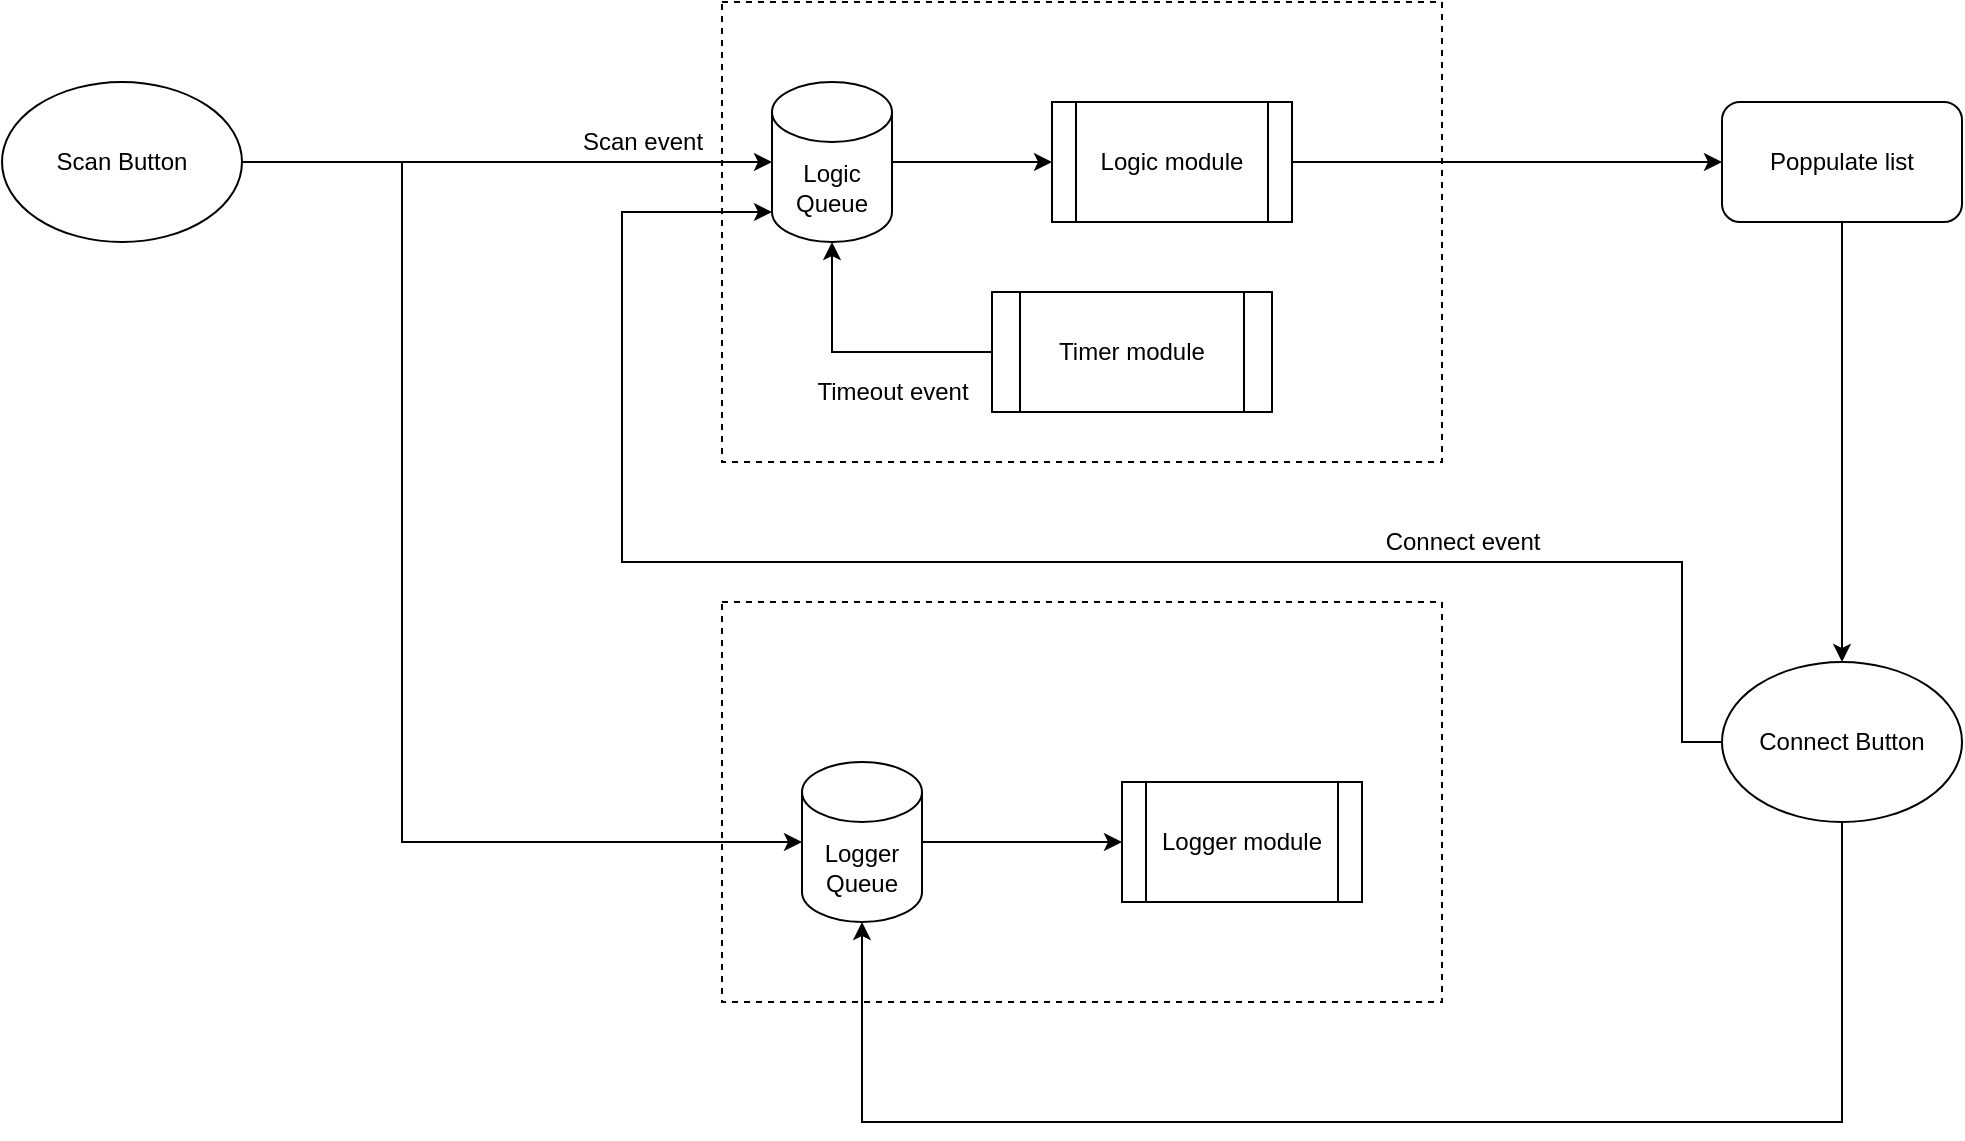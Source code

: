 <mxfile version="14.2.9" type="github">
  <diagram id="-AnTu1dPqK1wOf3UvyUP" name="Page-1">
    <mxGraphModel dx="1350" dy="804" grid="1" gridSize="10" guides="1" tooltips="1" connect="1" arrows="1" fold="1" page="1" pageScale="1" pageWidth="1600" pageHeight="1200" math="0" shadow="0">
      <root>
        <mxCell id="0" />
        <mxCell id="1" parent="0" />
        <mxCell id="yyNcKRolYwHH1yDBaCpo-2" value="" style="verticalLabelPosition=bottom;verticalAlign=top;html=1;shape=mxgraph.basic.rect;fillColor2=none;strokeWidth=1;size=20;indent=5;dashed=1;" vertex="1" parent="1">
          <mxGeometry x="630" y="340" width="360" height="200" as="geometry" />
        </mxCell>
        <mxCell id="yyNcKRolYwHH1yDBaCpo-3" value="Logger module" style="shape=process;whiteSpace=wrap;html=1;backgroundOutline=1;" vertex="1" parent="1">
          <mxGeometry x="830" y="430" width="120" height="60" as="geometry" />
        </mxCell>
        <mxCell id="yyNcKRolYwHH1yDBaCpo-4" style="edgeStyle=orthogonalEdgeStyle;rounded=0;orthogonalLoop=1;jettySize=auto;html=1;exitX=1;exitY=0.5;exitDx=0;exitDy=0;exitPerimeter=0;" edge="1" parent="1" source="yyNcKRolYwHH1yDBaCpo-5" target="yyNcKRolYwHH1yDBaCpo-3">
          <mxGeometry relative="1" as="geometry">
            <mxPoint x="740" y="460" as="sourcePoint" />
          </mxGeometry>
        </mxCell>
        <mxCell id="yyNcKRolYwHH1yDBaCpo-5" value="Logger Queue" style="shape=cylinder3;whiteSpace=wrap;html=1;boundedLbl=1;backgroundOutline=1;size=15;" vertex="1" parent="1">
          <mxGeometry x="670" y="420" width="60" height="80" as="geometry" />
        </mxCell>
        <mxCell id="yyNcKRolYwHH1yDBaCpo-10" value="" style="verticalLabelPosition=bottom;verticalAlign=top;html=1;shape=mxgraph.basic.rect;fillColor2=none;strokeWidth=1;size=20;indent=5;dashed=1;" vertex="1" parent="1">
          <mxGeometry x="630" y="40" width="360" height="230" as="geometry" />
        </mxCell>
        <mxCell id="yyNcKRolYwHH1yDBaCpo-11" style="edgeStyle=orthogonalEdgeStyle;rounded=0;orthogonalLoop=1;jettySize=auto;html=1;exitX=1;exitY=0.5;exitDx=0;exitDy=0;exitPerimeter=0;entryX=0;entryY=0.5;entryDx=0;entryDy=0;" edge="1" parent="1" source="yyNcKRolYwHH1yDBaCpo-12" target="yyNcKRolYwHH1yDBaCpo-15">
          <mxGeometry relative="1" as="geometry">
            <mxPoint x="775.0" y="120" as="targetPoint" />
          </mxGeometry>
        </mxCell>
        <mxCell id="yyNcKRolYwHH1yDBaCpo-12" value="Logic Queue" style="shape=cylinder3;whiteSpace=wrap;html=1;boundedLbl=1;backgroundOutline=1;size=15;" vertex="1" parent="1">
          <mxGeometry x="655" y="80" width="60" height="80" as="geometry" />
        </mxCell>
        <mxCell id="yyNcKRolYwHH1yDBaCpo-13" value="" style="edgeStyle=orthogonalEdgeStyle;rounded=0;orthogonalLoop=1;jettySize=auto;html=1;" edge="1" parent="1" source="yyNcKRolYwHH1yDBaCpo-14" target="yyNcKRolYwHH1yDBaCpo-12">
          <mxGeometry relative="1" as="geometry">
            <mxPoint x="685" y="215" as="targetPoint" />
          </mxGeometry>
        </mxCell>
        <mxCell id="yyNcKRolYwHH1yDBaCpo-14" value="Timer module" style="shape=process;whiteSpace=wrap;html=1;backgroundOutline=1;" vertex="1" parent="1">
          <mxGeometry x="765" y="185" width="140" height="60" as="geometry" />
        </mxCell>
        <mxCell id="yyNcKRolYwHH1yDBaCpo-23" style="edgeStyle=orthogonalEdgeStyle;rounded=0;orthogonalLoop=1;jettySize=auto;html=1;exitX=1;exitY=0.5;exitDx=0;exitDy=0;entryX=0;entryY=0.5;entryDx=0;entryDy=0;" edge="1" parent="1" source="yyNcKRolYwHH1yDBaCpo-15" target="yyNcKRolYwHH1yDBaCpo-22">
          <mxGeometry relative="1" as="geometry" />
        </mxCell>
        <mxCell id="yyNcKRolYwHH1yDBaCpo-15" value="&lt;div&gt;Logic module&lt;/div&gt;" style="shape=process;whiteSpace=wrap;html=1;backgroundOutline=1;" vertex="1" parent="1">
          <mxGeometry x="795" y="90" width="120" height="60" as="geometry" />
        </mxCell>
        <mxCell id="yyNcKRolYwHH1yDBaCpo-16" value="Timeout event" style="text;html=1;align=center;verticalAlign=middle;resizable=0;points=[];autosize=1;" vertex="1" parent="1">
          <mxGeometry x="670" y="225" width="90" height="20" as="geometry" />
        </mxCell>
        <mxCell id="yyNcKRolYwHH1yDBaCpo-18" style="edgeStyle=orthogonalEdgeStyle;rounded=0;orthogonalLoop=1;jettySize=auto;html=1;exitX=1;exitY=0.5;exitDx=0;exitDy=0;entryX=0;entryY=0.5;entryDx=0;entryDy=0;entryPerimeter=0;" edge="1" parent="1" source="yyNcKRolYwHH1yDBaCpo-1" target="yyNcKRolYwHH1yDBaCpo-12">
          <mxGeometry relative="1" as="geometry" />
        </mxCell>
        <mxCell id="yyNcKRolYwHH1yDBaCpo-21" style="edgeStyle=orthogonalEdgeStyle;rounded=0;orthogonalLoop=1;jettySize=auto;html=1;exitX=1;exitY=0.5;exitDx=0;exitDy=0;entryX=0;entryY=0.5;entryDx=0;entryDy=0;entryPerimeter=0;" edge="1" parent="1" source="yyNcKRolYwHH1yDBaCpo-1" target="yyNcKRolYwHH1yDBaCpo-5">
          <mxGeometry relative="1" as="geometry">
            <Array as="points">
              <mxPoint x="470" y="120" />
              <mxPoint x="470" y="460" />
            </Array>
          </mxGeometry>
        </mxCell>
        <mxCell id="yyNcKRolYwHH1yDBaCpo-1" value="Scan Button" style="ellipse;whiteSpace=wrap;html=1;" vertex="1" parent="1">
          <mxGeometry x="270" y="80" width="120" height="80" as="geometry" />
        </mxCell>
        <mxCell id="yyNcKRolYwHH1yDBaCpo-19" style="edgeStyle=orthogonalEdgeStyle;rounded=0;orthogonalLoop=1;jettySize=auto;html=1;exitX=0;exitY=0.5;exitDx=0;exitDy=0;entryX=0;entryY=1;entryDx=0;entryDy=-15;entryPerimeter=0;" edge="1" parent="1" source="yyNcKRolYwHH1yDBaCpo-17" target="yyNcKRolYwHH1yDBaCpo-12">
          <mxGeometry relative="1" as="geometry">
            <Array as="points">
              <mxPoint x="1110" y="410" />
              <mxPoint x="1110" y="320" />
              <mxPoint x="580" y="320" />
              <mxPoint x="580" y="145" />
            </Array>
          </mxGeometry>
        </mxCell>
        <mxCell id="yyNcKRolYwHH1yDBaCpo-25" style="edgeStyle=orthogonalEdgeStyle;rounded=0;orthogonalLoop=1;jettySize=auto;html=1;exitX=0.5;exitY=1;exitDx=0;exitDy=0;entryX=0.5;entryY=1;entryDx=0;entryDy=0;entryPerimeter=0;" edge="1" parent="1" source="yyNcKRolYwHH1yDBaCpo-17" target="yyNcKRolYwHH1yDBaCpo-5">
          <mxGeometry relative="1" as="geometry">
            <Array as="points">
              <mxPoint x="1190" y="600" />
              <mxPoint x="700" y="600" />
            </Array>
          </mxGeometry>
        </mxCell>
        <mxCell id="yyNcKRolYwHH1yDBaCpo-17" value="Connect Button" style="ellipse;whiteSpace=wrap;html=1;" vertex="1" parent="1">
          <mxGeometry x="1130" y="370" width="120" height="80" as="geometry" />
        </mxCell>
        <mxCell id="yyNcKRolYwHH1yDBaCpo-24" value="" style="edgeStyle=orthogonalEdgeStyle;rounded=0;orthogonalLoop=1;jettySize=auto;html=1;" edge="1" parent="1" source="yyNcKRolYwHH1yDBaCpo-22" target="yyNcKRolYwHH1yDBaCpo-17">
          <mxGeometry relative="1" as="geometry" />
        </mxCell>
        <mxCell id="yyNcKRolYwHH1yDBaCpo-22" value="Poppulate list" style="rounded=1;whiteSpace=wrap;html=1;" vertex="1" parent="1">
          <mxGeometry x="1130" y="90" width="120" height="60" as="geometry" />
        </mxCell>
        <mxCell id="yyNcKRolYwHH1yDBaCpo-26" value="Connect event" style="text;html=1;align=center;verticalAlign=middle;resizable=0;points=[];autosize=1;" vertex="1" parent="1">
          <mxGeometry x="955" y="300" width="90" height="20" as="geometry" />
        </mxCell>
        <mxCell id="yyNcKRolYwHH1yDBaCpo-27" value="Scan event" style="text;html=1;align=center;verticalAlign=middle;resizable=0;points=[];autosize=1;" vertex="1" parent="1">
          <mxGeometry x="550" y="100" width="80" height="20" as="geometry" />
        </mxCell>
      </root>
    </mxGraphModel>
  </diagram>
</mxfile>
